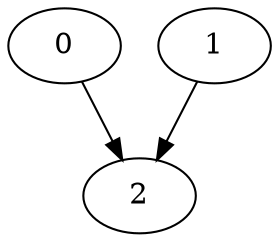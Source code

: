 digraph {
0 [operator="BE",name="5",distribution="Attacker",cost="80.0",probability="0.4"];
1 [operator="BE",name="2",distribution="Attacker",cost="19.0",probability="0.2982456140350877"];
2 [operator="AND",sink="Attacker"];


0->2;
1->2;
}
